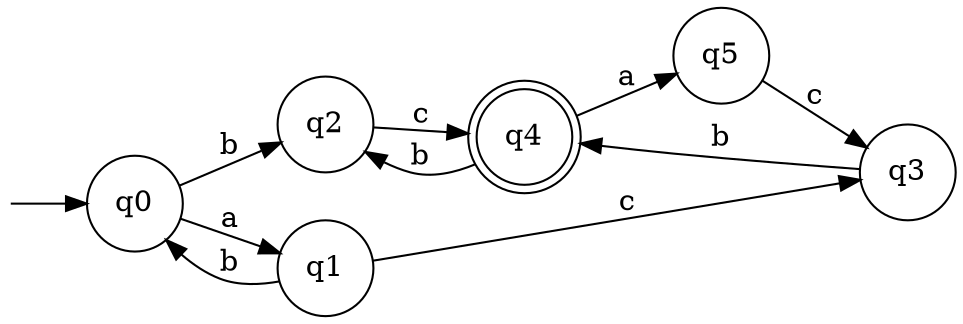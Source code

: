 digraph G {
  rankdir=LR;
  n__ [label="" shape=none width=.0];
  0 [shape=doublecircle label="q4"]
  1 [shape=circle label="q3"]
  2 [shape=circle label="q2"]
  3 [shape=circle label="q0"]
  4 [shape=circle label="q1"]
  5 [shape=circle label="q5"]
  n__ -> 3;
  3 -> 4 [label="a"]
  3 -> 2 [label="b"]
  4 -> 3 [label="b"]
  4 -> 1 [label="c"]
  2 -> 0 [label="c"]
  1 -> 0 [label="b"]
  0 -> 5 [label="a"]
  0 -> 2 [label="b"]
  5 -> 1 [label="c"]
}
